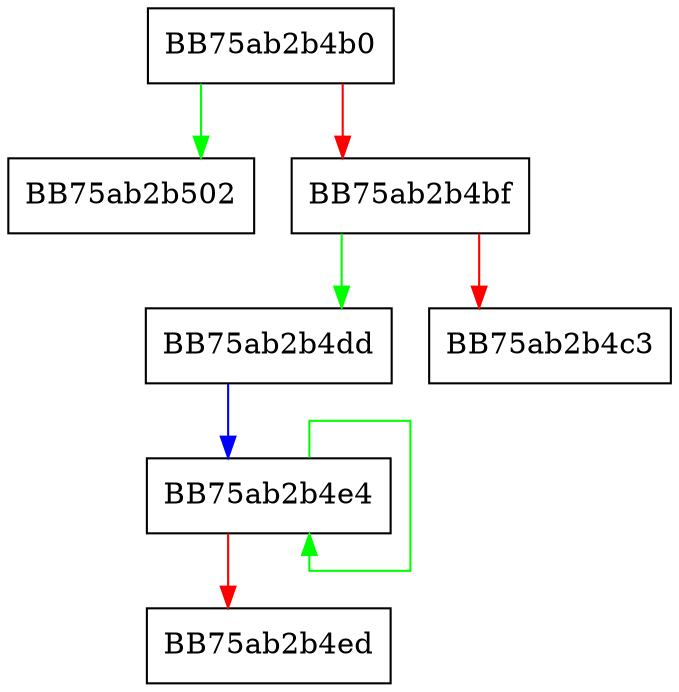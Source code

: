 digraph update_ptext {
  node [shape="box"];
  graph [splines=ortho];
  BB75ab2b4b0 -> BB75ab2b502 [color="green"];
  BB75ab2b4b0 -> BB75ab2b4bf [color="red"];
  BB75ab2b4bf -> BB75ab2b4dd [color="green"];
  BB75ab2b4bf -> BB75ab2b4c3 [color="red"];
  BB75ab2b4dd -> BB75ab2b4e4 [color="blue"];
  BB75ab2b4e4 -> BB75ab2b4e4 [color="green"];
  BB75ab2b4e4 -> BB75ab2b4ed [color="red"];
}